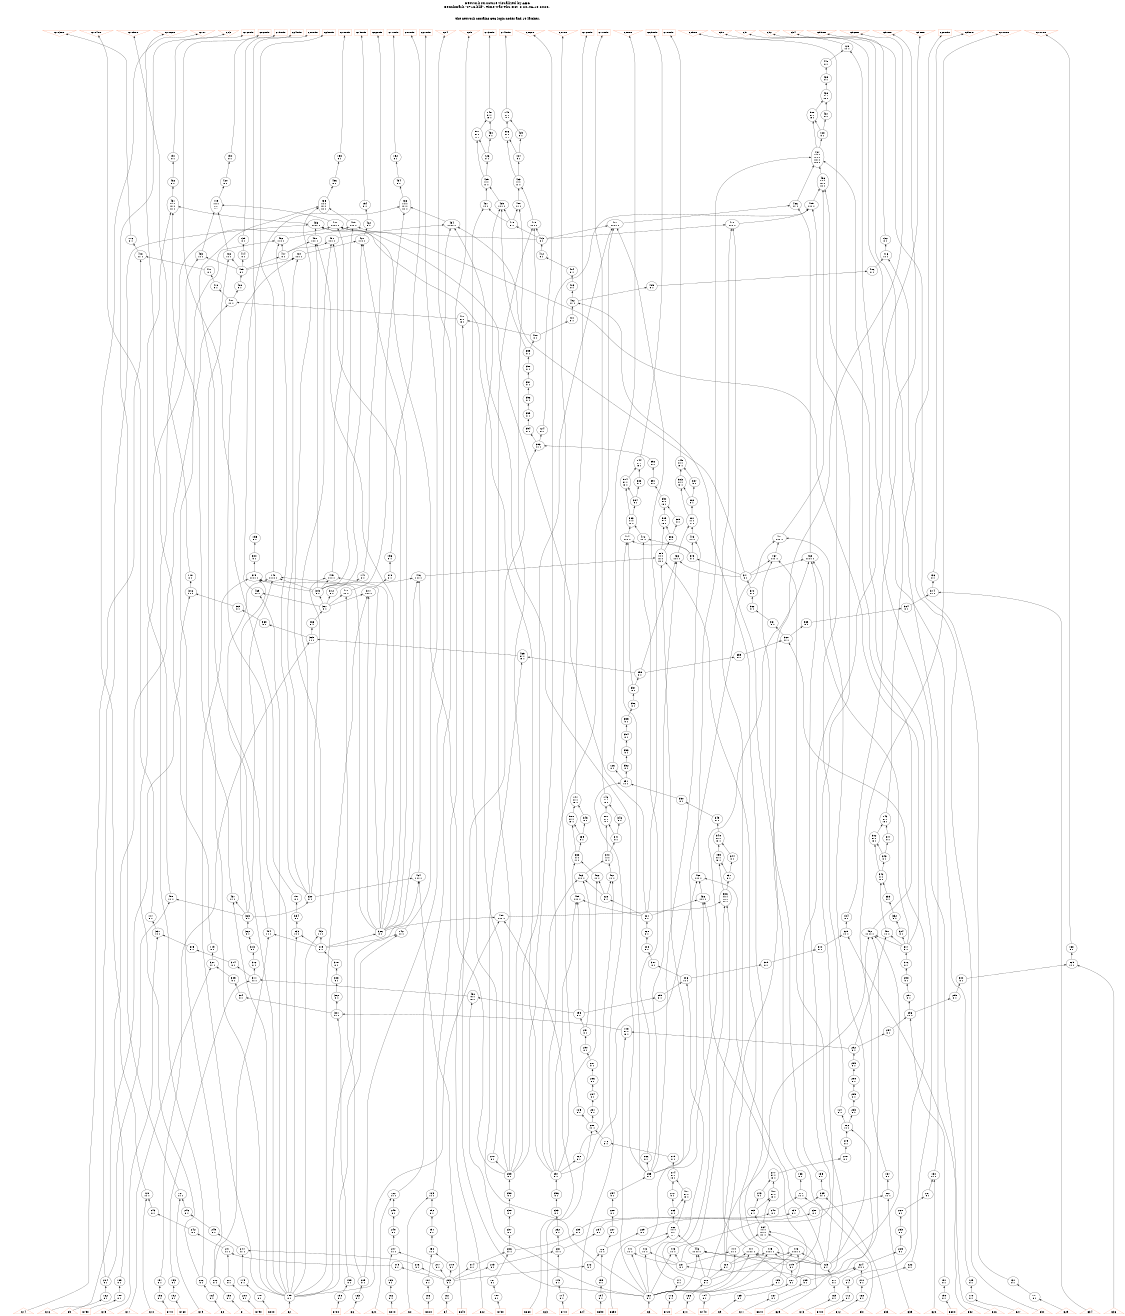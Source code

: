 # Network structure generated by ABC

digraph network {
size = "7.5,10";
center = true;
edge [dir = back];

{
  node [shape = plaintext];
  edge [style = invis];
  LevelTitle1 [label=""];
  LevelTitle2 [label=""];
  Level75 [label = ""];
  Level74 [label = ""];
  Level73 [label = ""];
  Level72 [label = ""];
  Level71 [label = ""];
  Level70 [label = ""];
  Level69 [label = ""];
  Level68 [label = ""];
  Level67 [label = ""];
  Level66 [label = ""];
  Level65 [label = ""];
  Level64 [label = ""];
  Level63 [label = ""];
  Level62 [label = ""];
  Level61 [label = ""];
  Level60 [label = ""];
  Level59 [label = ""];
  Level58 [label = ""];
  Level57 [label = ""];
  Level56 [label = ""];
  Level55 [label = ""];
  Level54 [label = ""];
  Level53 [label = ""];
  Level52 [label = ""];
  Level51 [label = ""];
  Level50 [label = ""];
  Level49 [label = ""];
  Level48 [label = ""];
  Level47 [label = ""];
  Level46 [label = ""];
  Level45 [label = ""];
  Level44 [label = ""];
  Level43 [label = ""];
  Level42 [label = ""];
  Level41 [label = ""];
  Level40 [label = ""];
  Level39 [label = ""];
  Level38 [label = ""];
  Level37 [label = ""];
  Level36 [label = ""];
  Level35 [label = ""];
  Level34 [label = ""];
  Level33 [label = ""];
  Level32 [label = ""];
  Level31 [label = ""];
  Level30 [label = ""];
  Level29 [label = ""];
  Level28 [label = ""];
  Level27 [label = ""];
  Level26 [label = ""];
  Level25 [label = ""];
  Level24 [label = ""];
  Level23 [label = ""];
  Level22 [label = ""];
  Level21 [label = ""];
  Level20 [label = ""];
  Level19 [label = ""];
  Level18 [label = ""];
  Level17 [label = ""];
  Level16 [label = ""];
  Level15 [label = ""];
  Level14 [label = ""];
  Level13 [label = ""];
  Level12 [label = ""];
  Level11 [label = ""];
  Level10 [label = ""];
  Level9 [label = ""];
  Level8 [label = ""];
  Level7 [label = ""];
  Level6 [label = ""];
  Level5 [label = ""];
  Level4 [label = ""];
  Level3 [label = ""];
  Level2 [label = ""];
  Level1 [label = ""];
  Level0 [label = ""];
  LevelTitle1 ->  LevelTitle2 ->  Level75 ->  Level74 ->  Level73 ->  Level72 ->  Level71 ->  Level70 ->  Level69 ->  Level68 ->  Level67 ->  Level66 ->  Level65 ->  Level64 ->  Level63 ->  Level62 ->  Level61 ->  Level60 ->  Level59 ->  Level58 ->  Level57 ->  Level56 ->  Level55 ->  Level54 ->  Level53 ->  Level52 ->  Level51 ->  Level50 ->  Level49 ->  Level48 ->  Level47 ->  Level46 ->  Level45 ->  Level44 ->  Level43 ->  Level42 ->  Level41 ->  Level40 ->  Level39 ->  Level38 ->  Level37 ->  Level36 ->  Level35 ->  Level34 ->  Level33 ->  Level32 ->  Level31 ->  Level30 ->  Level29 ->  Level28 ->  Level27 ->  Level26 ->  Level25 ->  Level24 ->  Level23 ->  Level22 ->  Level21 ->  Level20 ->  Level19 ->  Level18 ->  Level17 ->  Level16 ->  Level15 ->  Level14 ->  Level13 ->  Level12 ->  Level11 ->  Level10 ->  Level9 ->  Level8 ->  Level7 ->  Level6 ->  Level5 ->  Level4 ->  Level3 ->  Level2 ->  Level1 ->  Level0;
}

{
  rank = same;
  LevelTitle1;
  title1 [shape=plaintext,
          fontsize=20,
          fontname = "Times-Roman",
          label="Network structure visualized by ABC\nBenchmark \"s713.blif\". Time was Thu Oct  8 20:46:10 2020. "
         ];
}

{
  rank = same;
  LevelTitle2;
  title2 [shape=plaintext,
          fontsize=18,
          fontname = "Times-Roman",
          label="The network contains 393 logic nodes and 19 latches.\n"
         ];
}

{
  rank = same;
  Level75;
  Node36 [label = "G103BF", shape = invtriangle, color = coral, fillcolor = coral];
  Node37 [label = "G104BF", shape = invtriangle, color = coral, fillcolor = coral];
  Node38 [label = "G105BF", shape = invtriangle, color = coral, fillcolor = coral];
  Node39 [label = "G106BF", shape = invtriangle, color = coral, fillcolor = coral];
  Node40 [label = "G107", shape = invtriangle, color = coral, fillcolor = coral];
  Node41 [label = "G83", shape = invtriangle, color = coral, fillcolor = coral];
  Node42 [label = "G84", shape = invtriangle, color = coral, fillcolor = coral];
  Node43 [label = "G85", shape = invtriangle, color = coral, fillcolor = coral];
  Node44 [label = "G86BF", shape = invtriangle, color = coral, fillcolor = coral];
  Node45 [label = "G87BF", shape = invtriangle, color = coral, fillcolor = coral];
  Node46 [label = "G88BF", shape = invtriangle, color = coral, fillcolor = coral];
  Node47 [label = "G89BF", shape = invtriangle, color = coral, fillcolor = coral];
  Node48 [label = "G90", shape = invtriangle, color = coral, fillcolor = coral];
  Node49 [label = "G91", shape = invtriangle, color = coral, fillcolor = coral];
  Node50 [label = "G92", shape = invtriangle, color = coral, fillcolor = coral];
  Node51 [label = "G94", shape = invtriangle, color = coral, fillcolor = coral];
  Node52 [label = "G95BF", shape = invtriangle, color = coral, fillcolor = coral];
  Node53 [label = "G96BF", shape = invtriangle, color = coral, fillcolor = coral];
  Node54 [label = "G97BF", shape = invtriangle, color = coral, fillcolor = coral];
  Node55 [label = "G98BF", shape = invtriangle, color = coral, fillcolor = coral];
  Node56 [label = "G99BF", shape = invtriangle, color = coral, fillcolor = coral];
  Node57 [label = "G100BF", shape = invtriangle, color = coral, fillcolor = coral];
  Node58 [label = "G101BF", shape = invtriangle, color = coral, fillcolor = coral];
  Node60 [label = "G64L_in", shape = box, color = coral, fillcolor = coral];
  Node63 [label = "G65L_in", shape = box, color = coral, fillcolor = coral];
  Node66 [label = "G66L_in", shape = box, color = coral, fillcolor = coral];
  Node69 [label = "G67L_in", shape = box, color = coral, fillcolor = coral];
  Node72 [label = "G68L_in", shape = box, color = coral, fillcolor = coral];
  Node75 [label = "G69L_in", shape = box, color = coral, fillcolor = coral];
  Node78 [label = "G70L_in", shape = box, color = coral, fillcolor = coral];
  Node81 [label = "G71L_in", shape = box, color = coral, fillcolor = coral];
  Node84 [label = "G72L_in", shape = box, color = coral, fillcolor = coral];
  Node87 [label = "G73L_in", shape = box, color = coral, fillcolor = coral];
  Node90 [label = "G74L_in", shape = box, color = coral, fillcolor = coral];
  Node93 [label = "G75L_in", shape = box, color = coral, fillcolor = coral];
  Node96 [label = "G76L_in", shape = box, color = coral, fillcolor = coral];
  Node99 [label = "G77L_in", shape = box, color = coral, fillcolor = coral];
  Node102 [label = "G78L_in", shape = box, color = coral, fillcolor = coral];
  Node105 [label = "G79L_in", shape = box, color = coral, fillcolor = coral];
  Node108 [label = "G80L_in", shape = box, color = coral, fillcolor = coral];
  Node111 [label = "G81L_in", shape = box, color = coral, fillcolor = coral];
  Node114 [label = "G82L_in", shape = box, color = coral, fillcolor = coral];
}

{
  rank = same;
  Level74;
  Node128 [label = "128\n11 1", shape = ellipse];
}

{
  rank = same;
  Level73;
  Node440 [label = "440\n0 1", shape = ellipse];
}

{
  rank = same;
  Level72;
  Node439 [label = "439\n0 1", shape = ellipse];
}

{
  rank = same;
  Level71;
  Node438 [label = "438\n0- 1\n-0 1", shape = ellipse];
}

{
  rank = same;
  Level70;
  Node148 [label = "148\n0- 1\n-0 1", shape = ellipse];
  Node149 [label = "149\n0- 1\n-0 1", shape = ellipse];
  Node437 [label = "437\n0 1", shape = ellipse];
  Node508 [label = "508\n0- 1\n-0 1", shape = ellipse];
}

{
  rank = same;
  Level69;
  Node428 [label = "428\n0 1", shape = ellipse];
  Node429 [label = "429\n0 1", shape = ellipse];
  Node430 [label = "430\n0 1", shape = ellipse];
  Node506 [label = "506\n0- 1\n-0 1", shape = ellipse];
  Node507 [label = "507\n0- 1\n-0 1", shape = ellipse];
}

{
  rank = same;
  Level68;
  Node150 [label = "150\n0 1", shape = ellipse];
  Node151 [label = "151\n0 1", shape = ellipse];
  Node152 [label = "152\n0 1", shape = ellipse];
  Node153 [label = "153\n0 1", shape = ellipse];
  Node424 [label = "424\n0 1", shape = ellipse];
  Node426 [label = "426\n0 1", shape = ellipse];
  Node427 [label = "427\n1--- 1\n-1-- 1\n--1- 1\n---1 1", shape = ellipse];
}

{
  rank = same;
  Level67;
  Node420 [label = "420\n0 1", shape = ellipse];
  Node423 [label = "423\n1- 1\n-1 1", shape = ellipse];
  Node425 [label = "425\n1- 1\n-1 1", shape = ellipse];
  Node432 [label = "432\n0 1", shape = ellipse];
  Node434 [label = "434\n0 1", shape = ellipse];
  Node436 [label = "436\n0 1", shape = ellipse];
  Node496 [label = "496\n1-- 1\n-1- 1\n--1 1", shape = ellipse];
}

{
  rank = same;
  Level66;
  Node154 [label = "154\n0 1", shape = ellipse];
  Node419 [label = "419\n1-- 1\n-1- 1\n--1 1", shape = ellipse];
  Node431 [label = "431\n1-- 1\n-1- 1\n--1 1", shape = ellipse];
  Node433 [label = "433\n1-- 1\n-1- 1\n--1 1", shape = ellipse];
  Node435 [label = "435\n1-- 1\n-1- 1\n--1 1", shape = ellipse];
  Node485 [label = "485\n111 1", shape = ellipse];
  Node486 [label = "486\n11 1", shape = ellipse];
  Node487 [label = "487\n11 1", shape = ellipse];
  Node488 [label = "488\n11 1", shape = ellipse];
  Node489 [label = "489\n111 1", shape = ellipse];
}

{
  rank = same;
  Level65;
  Node415 [label = "415\n0 1", shape = ellipse];
  Node422 [label = "422\n0 1", shape = ellipse];
  Node478 [label = "478\n111 1", shape = ellipse];
  Node479 [label = "479\n111 1", shape = ellipse];
  Node480 [label = "480\n1111 1", shape = ellipse];
  Node481 [label = "481\n1111 1", shape = ellipse];
  Node493 [label = "493\n1111 1", shape = ellipse];
  Node494 [label = "494\n1111 1", shape = ellipse];
  Node495 [label = "495\n111 1", shape = ellipse];
}

{
  rank = same;
  Level64;
  Node116 [label = "116\n0 1", shape = ellipse];
  Node132 [label = "132\n0 1", shape = ellipse];
  Node139 [label = "139\n0 1", shape = ellipse];
  Node413 [label = "413\n0 1", shape = ellipse];
  Node421 [label = "421\n111 1", shape = ellipse];
  Node490 [label = "490\n111 1", shape = ellipse];
  Node491 [label = "491\n111 1", shape = ellipse];
  Node492 [label = "492\n111 1", shape = ellipse];
}

{
  rank = same;
  Level63;
  Node412 [label = "412\n0 1", shape = ellipse];
  Node414 [label = "414\n0 1", shape = ellipse];
  Node416 [label = "416\n11 1", shape = ellipse];
  Node417 [label = "417\n0 1", shape = ellipse];
  Node418 [label = "418\n11 1", shape = ellipse];
  Node482 [label = "482\n11 1", shape = ellipse];
  Node483 [label = "483\n11 1", shape = ellipse];
  Node484 [label = "484\n111 1", shape = ellipse];
}

{
  rank = same;
  Level62;
  Node404 [label = "404\n0 1", shape = ellipse];
  Node406 [label = "406\n0 1", shape = ellipse];
  Node409 [label = "409\n0 1", shape = ellipse];
  Node411 [label = "411\n0 1", shape = ellipse];
}

{
  rank = same;
  Level61;
  Node403 [label = "403\n0 1", shape = ellipse];
  Node405 [label = "405\n0 1", shape = ellipse];
  Node408 [label = "408\n0 1", shape = ellipse];
  Node410 [label = "410\n0 1", shape = ellipse];
}

{
  rank = same;
  Level60;
  Node402 [label = "402\n11 1", shape = ellipse];
  Node407 [label = "407\n11 1", shape = ellipse];
}

{
  rank = same;
  Level59;
  Node401 [label = "401\n0 1", shape = ellipse];
  Node477 [label = "477\n0- 1\n-0 1", shape = ellipse];
}

{
  rank = same;
  Level58;
  Node400 [label = "400\n0 1", shape = ellipse];
}

{
  rank = same;
  Level57;
  Node399 [label = "399\n0 1", shape = ellipse];
}

{
  rank = same;
  Level56;
  Node398 [label = "398\n0 1", shape = ellipse];
}

{
  rank = same;
  Level55;
  Node397 [label = "397\n0 1", shape = ellipse];
}

{
  rank = same;
  Level54;
  Node396 [label = "396\n0 1", shape = ellipse];
}

{
  rank = same;
  Level53;
  Node395 [label = "395\n0 1", shape = ellipse];
}

{
  rank = same;
  Level52;
  Node124 [label = "124\n0 1", shape = ellipse];
  Node394 [label = "394\n0 1", shape = ellipse];
}

{
  rank = same;
  Level51;
  Node393 [label = "393\n11 1", shape = ellipse];
}

{
  rank = same;
  Level50;
  Node144 [label = "144\n0- 1\n-0 1", shape = ellipse];
  Node145 [label = "145\n0- 1\n-0 1", shape = ellipse];
  Node392 [label = "392\n0 1", shape = ellipse];
}

{
  rank = same;
  Level49;
  Node387 [label = "387\n0 1", shape = ellipse];
  Node388 [label = "388\n0 1", shape = ellipse];
  Node391 [label = "391\n0 1", shape = ellipse];
  Node503 [label = "503\n0- 1\n-0 1", shape = ellipse];
  Node504 [label = "504\n0- 1\n-0 1", shape = ellipse];
}

{
  rank = same;
  Level48;
  Node382 [label = "382\n0 1", shape = ellipse];
  Node384 [label = "384\n0 1", shape = ellipse];
  Node390 [label = "390\n0- 1\n-0 1", shape = ellipse];
}

{
  rank = same;
  Level47;
  Node381 [label = "381\n1- 1\n-1 1", shape = ellipse];
  Node383 [label = "383\n1- 1\n-1 1", shape = ellipse];
  Node389 [label = "389\n0 1", shape = ellipse];
  Node505 [label = "505\n0- 1\n-0 1", shape = ellipse];
}

{
  rank = same;
  Level46;
  Node155 [label = "155\n0 1", shape = ellipse];
  Node386 [label = "386\n0 1", shape = ellipse];
  Node471 [label = "471\n111 1", shape = ellipse];
  Node472 [label = "472\n11 1", shape = ellipse];
  Node473 [label = "473\n11 1", shape = ellipse];
  Node474 [label = "474\n111 1", shape = ellipse];
}

{
  rank = same;
  Level45;
  Node156 [label = "156\n0 1", shape = ellipse];
  Node373 [label = "373\n0 1", shape = ellipse];
  Node380 [label = "380\n0 1", shape = ellipse];
  Node385 [label = "385\n1-- 1\n-1- 1\n--1 1", shape = ellipse];
  Node466 [label = "466\n111 1", shape = ellipse];
  Node467 [label = "467\n111 1", shape = ellipse];
  Node468 [label = "468\n1111 1", shape = ellipse];
}

{
  rank = same;
  Level44;
  Node118 [label = "118\n0 1", shape = ellipse];
  Node136 [label = "136\n0 1", shape = ellipse];
  Node140 [label = "140\n1111 1", shape = ellipse];
  Node141 [label = "141\n0 1", shape = ellipse];
  Node371 [label = "371\n0 1", shape = ellipse];
  Node378 [label = "378\n0 1", shape = ellipse];
  Node379 [label = "379\n1111 1", shape = ellipse];
  Node475 [label = "475\n111 1", shape = ellipse];
  Node476 [label = "476\n111 1", shape = ellipse];
}

{
  rank = same;
  Level43;
  Node370 [label = "370\n0 1", shape = ellipse];
  Node372 [label = "372\n0 1", shape = ellipse];
  Node374 [label = "374\n11 1", shape = ellipse];
  Node375 [label = "375\n0 1", shape = ellipse];
  Node376 [label = "376\n11 1", shape = ellipse];
  Node377 [label = "377\n111 1", shape = ellipse];
  Node469 [label = "469\n11 1", shape = ellipse];
  Node470 [label = "470\n11 1", shape = ellipse];
}

{
  rank = same;
  Level42;
  Node362 [label = "362\n0 1", shape = ellipse];
  Node364 [label = "364\n0 1", shape = ellipse];
  Node367 [label = "367\n0 1", shape = ellipse];
  Node369 [label = "369\n0 1", shape = ellipse];
}

{
  rank = same;
  Level41;
  Node361 [label = "361\n0 1", shape = ellipse];
  Node363 [label = "363\n0 1", shape = ellipse];
  Node366 [label = "366\n0 1", shape = ellipse];
  Node368 [label = "368\n0 1", shape = ellipse];
}

{
  rank = same;
  Level40;
  Node360 [label = "360\n11 1", shape = ellipse];
  Node365 [label = "365\n11 1", shape = ellipse];
}

{
  rank = same;
  Level39;
  Node359 [label = "359\n0 1", shape = ellipse];
  Node465 [label = "465\n0- 1\n-0 1", shape = ellipse];
}

{
  rank = same;
  Level38;
  Node358 [label = "358\n0 1", shape = ellipse];
}

{
  rank = same;
  Level37;
  Node357 [label = "357\n0 1", shape = ellipse];
}

{
  rank = same;
  Level36;
  Node356 [label = "356\n0 1", shape = ellipse];
}

{
  rank = same;
  Level35;
  Node355 [label = "355\n0 1", shape = ellipse];
}

{
  rank = same;
  Level34;
  Node354 [label = "354\n0 1", shape = ellipse];
}

{
  rank = same;
  Level33;
  Node353 [label = "353\n0 1", shape = ellipse];
}

{
  rank = same;
  Level32;
  Node126 [label = "126\n0 1", shape = ellipse];
  Node352 [label = "352\n0 1", shape = ellipse];
}

{
  rank = same;
  Level31;
  Node351 [label = "351\n11 1", shape = ellipse];
}

{
  rank = same;
  Level30;
  Node146 [label = "146\n0- 1\n-0 1", shape = ellipse];
  Node147 [label = "147\n0- 1\n-0 1", shape = ellipse];
  Node350 [label = "350\n0 1", shape = ellipse];
}

{
  rank = same;
  Level29;
  Node143 [label = "143\n0- 1\n-0 1", shape = ellipse];
  Node345 [label = "345\n0 1", shape = ellipse];
  Node346 [label = "346\n0 1", shape = ellipse];
  Node349 [label = "349\n0 1", shape = ellipse];
  Node500 [label = "500\n0- 1\n-0 1", shape = ellipse];
  Node501 [label = "501\n0- 1\n-0 1", shape = ellipse];
}

{
  rank = same;
  Level28;
  Node339 [label = "339\n0 1", shape = ellipse];
  Node341 [label = "341\n0 1", shape = ellipse];
  Node347 [label = "347\n0 1", shape = ellipse];
  Node348 [label = "348\n0- 1\n-0 1", shape = ellipse];
  Node502 [label = "502\n0- 1\n-0 1", shape = ellipse];
}

{
  rank = same;
  Level27;
  Node338 [label = "338\n1- 1\n-1 1", shape = ellipse];
  Node340 [label = "340\n1- 1\n-1 1", shape = ellipse];
  Node343 [label = "343\n0 1", shape = ellipse];
  Node344 [label = "344\n0 1", shape = ellipse];
  Node499 [label = "499\n0- 1\n-0 1", shape = ellipse];
}

{
  rank = same;
  Level26;
  Node337 [label = "337\n0 1", shape = ellipse];
  Node342 [label = "342\n1- 1\n-1 1", shape = ellipse];
  Node460 [label = "460\n111 1", shape = ellipse];
  Node461 [label = "461\n11 1", shape = ellipse];
  Node462 [label = "462\n11 1", shape = ellipse];
  Node463 [label = "463\n111 1", shape = ellipse];
  Node464 [label = "464\n111 1", shape = ellipse];
}

{
  rank = same;
  Level25;
  Node157 [label = "157\n0 1", shape = ellipse];
  Node328 [label = "328\n0 1", shape = ellipse];
  Node330 [label = "330\n0 1", shape = ellipse];
  Node335 [label = "335\n0 1", shape = ellipse];
  Node336 [label = "336\n1-- 1\n-1- 1\n--1 1", shape = ellipse];
  Node455 [label = "455\n111 1", shape = ellipse];
  Node456 [label = "456\n111 1", shape = ellipse];
  Node457 [label = "457\n11 1", shape = ellipse];
  Node458 [label = "458\n11 1", shape = ellipse];
}

{
  rank = same;
  Level24;
  Node117 [label = "117\n0 1", shape = ellipse];
  Node134 [label = "134\n0 1", shape = ellipse];
  Node321 [label = "321\n0 1", shape = ellipse];
  Node323 [label = "323\n0 1", shape = ellipse];
  Node332 [label = "332\n0 1", shape = ellipse];
  Node334 [label = "334\n0 1", shape = ellipse];
  Node459 [label = "459\n111 1", shape = ellipse];
}

{
  rank = same;
  Level23;
  Node142 [label = "142\n11 1", shape = ellipse];
  Node320 [label = "320\n0 1", shape = ellipse];
  Node322 [label = "322\n0 1", shape = ellipse];
  Node324 [label = "324\n0 1", shape = ellipse];
  Node326 [label = "326\n0 1", shape = ellipse];
  Node329 [label = "329\n11 1", shape = ellipse];
  Node331 [label = "331\n11 1", shape = ellipse];
  Node333 [label = "333\n11 1", shape = ellipse];
  Node451 [label = "451\n11 1", shape = ellipse];
  Node452 [label = "452\n1111 1", shape = ellipse];
  Node453 [label = "453\n11 1", shape = ellipse];
  Node454 [label = "454\n11 1", shape = ellipse];
}

{
  rank = same;
  Level22;
  Node119 [label = "119\n0 1", shape = ellipse];
  Node138 [label = "138\n0 1", shape = ellipse];
  Node308 [label = "308\n0 1", shape = ellipse];
  Node310 [label = "310\n0 1", shape = ellipse];
  Node313 [label = "313\n0 1", shape = ellipse];
  Node315 [label = "315\n0 1", shape = ellipse];
  Node317 [label = "317\n0 1", shape = ellipse];
  Node319 [label = "319\n0 1", shape = ellipse];
}

{
  rank = same;
  Level21;
  Node307 [label = "307\n0 1", shape = ellipse];
  Node309 [label = "309\n0 1", shape = ellipse];
  Node312 [label = "312\n0 1", shape = ellipse];
  Node314 [label = "314\n0 1", shape = ellipse];
  Node316 [label = "316\n0 1", shape = ellipse];
  Node318 [label = "318\n0 1", shape = ellipse];
  Node325 [label = "325\n11 1", shape = ellipse];
  Node327 [label = "327\n11 1", shape = ellipse];
}

{
  rank = same;
  Level20;
  Node298 [label = "298\n0 1", shape = ellipse];
  Node300 [label = "300\n0 1", shape = ellipse];
  Node303 [label = "303\n0 1", shape = ellipse];
  Node305 [label = "305\n0 1", shape = ellipse];
  Node306 [label = "306\n11 1", shape = ellipse];
  Node311 [label = "311\n11 1", shape = ellipse];
}

{
  rank = same;
  Level19;
  Node295 [label = "295\n0 1", shape = ellipse];
  Node297 [label = "297\n0 1", shape = ellipse];
  Node299 [label = "299\n0 1", shape = ellipse];
  Node302 [label = "302\n0 1", shape = ellipse];
  Node304 [label = "304\n0 1", shape = ellipse];
  Node450 [label = "450\n0- 1\n-0 1", shape = ellipse];
}

{
  rank = same;
  Level18;
  Node293 [label = "293\n0 1", shape = ellipse];
  Node296 [label = "296\n11 1", shape = ellipse];
  Node301 [label = "301\n11 1", shape = ellipse];
}

{
  rank = same;
  Level17;
  Node291 [label = "291\n0 1", shape = ellipse];
  Node294 [label = "294\n0 1", shape = ellipse];
  Node449 [label = "449\n0- 1\n-0 1", shape = ellipse];
}

{
  rank = same;
  Level16;
  Node290 [label = "290\n0 1", shape = ellipse];
  Node292 [label = "292\n0 1", shape = ellipse];
}

{
  rank = same;
  Level15;
  Node287 [label = "287\n0 1", shape = ellipse];
  Node289 [label = "289\n0 1", shape = ellipse];
}

{
  rank = same;
  Level14;
  Node286 [label = "286\n0 1", shape = ellipse];
  Node288 [label = "288\n0 1", shape = ellipse];
}

{
  rank = same;
  Level13;
  Node284 [label = "284\n0 1", shape = ellipse];
  Node285 [label = "285\n0 1", shape = ellipse];
}

{
  rank = same;
  Level12;
  Node125 [label = "125\n0 1", shape = ellipse];
  Node127 [label = "127\n0 1", shape = ellipse];
  Node281 [label = "281\n0 1", shape = ellipse];
  Node283 [label = "283\n0 1", shape = ellipse];
}

{
  rank = same;
  Level11;
  Node280 [label = "280\n11 1", shape = ellipse];
  Node282 [label = "282\n11 1", shape = ellipse];
}

{
  rank = same;
  Level10;
  Node276 [label = "276\n0 1", shape = ellipse];
  Node279 [label = "279\n0 1", shape = ellipse];
}

{
  rank = same;
  Level9;
  Node266 [label = "266\n0 1", shape = ellipse];
  Node268 [label = "268\n0 1", shape = ellipse];
  Node270 [label = "270\n0 1", shape = ellipse];
  Node275 [label = "275\n0 1", shape = ellipse];
  Node278 [label = "278\n0 1", shape = ellipse];
}

{
  rank = same;
  Level8;
  Node130 [label = "130\n11 1", shape = ellipse];
  Node133 [label = "133\n0 1", shape = ellipse];
  Node135 [label = "135\n0 1", shape = ellipse];
  Node137 [label = "137\n0 1", shape = ellipse];
  Node255 [label = "255\n0 1", shape = ellipse];
  Node257 [label = "257\n0 1", shape = ellipse];
  Node259 [label = "259\n0 1", shape = ellipse];
  Node274 [label = "274\n0- 1\n-0 1", shape = ellipse];
  Node277 [label = "277\n0- 1\n-0 1", shape = ellipse];
}

{
  rank = same;
  Level7;
  Node120 [label = "120\n11 1", shape = ellipse];
  Node121 [label = "121\n11 1", shape = ellipse];
  Node122 [label = "122\n11 1", shape = ellipse];
  Node123 [label = "123\n11 1", shape = ellipse];
  Node254 [label = "254\n0 1", shape = ellipse];
  Node256 [label = "256\n0 1", shape = ellipse];
  Node258 [label = "258\n0 1", shape = ellipse];
  Node261 [label = "261\n0 1", shape = ellipse];
  Node267 [label = "267\n11 1", shape = ellipse];
  Node269 [label = "269\n11 1", shape = ellipse];
  Node271 [label = "271\n11 1", shape = ellipse];
  Node272 [label = "272\n0 1", shape = ellipse];
  Node273 [label = "273\n0 1", shape = ellipse];
  Node497 [label = "497\n0- 1\n-0 1", shape = ellipse];
  Node498 [label = "498\n0- 1\n-0 1", shape = ellipse];
}

{
  rank = same;
  Level6;
  Node228 [label = "228\n0 1", shape = ellipse];
  Node230 [label = "230\n0 1", shape = ellipse];
  Node233 [label = "233\n0 1", shape = ellipse];
  Node235 [label = "235\n0 1", shape = ellipse];
  Node238 [label = "238\n0 1", shape = ellipse];
  Node240 [label = "240\n0 1", shape = ellipse];
  Node243 [label = "243\n0 1", shape = ellipse];
  Node246 [label = "246\n0 1", shape = ellipse];
  Node249 [label = "249\n0 1", shape = ellipse];
  Node252 [label = "252\n0 1", shape = ellipse];
  Node260 [label = "260\n0 1", shape = ellipse];
  Node263 [label = "263\n0 1", shape = ellipse];
  Node265 [label = "265\n0 1", shape = ellipse];
}

{
  rank = same;
  Level5;
  Node227 [label = "227\n0 1", shape = ellipse];
  Node229 [label = "229\n0 1", shape = ellipse];
  Node232 [label = "232\n0 1", shape = ellipse];
  Node234 [label = "234\n0 1", shape = ellipse];
  Node237 [label = "237\n0 1", shape = ellipse];
  Node239 [label = "239\n0 1", shape = ellipse];
  Node242 [label = "242\n0 1", shape = ellipse];
  Node245 [label = "245\n0 1", shape = ellipse];
  Node248 [label = "248\n0 1", shape = ellipse];
  Node251 [label = "251\n0 1", shape = ellipse];
  Node253 [label = "253\n0 1", shape = ellipse];
  Node262 [label = "262\n1-- 1\n-1- 1\n--1 1", shape = ellipse];
  Node264 [label = "264\n1-- 1\n-1- 1\n--1 1", shape = ellipse];
}

{
  rank = same;
  Level4;
  Node225 [label = "225\n0 1", shape = ellipse];
  Node226 [label = "226\n11 1", shape = ellipse];
  Node231 [label = "231\n11 1", shape = ellipse];
  Node236 [label = "236\n11 1", shape = ellipse];
  Node241 [label = "241\n11 1", shape = ellipse];
  Node244 [label = "244\n11 1", shape = ellipse];
  Node247 [label = "247\n11 1", shape = ellipse];
  Node250 [label = "250\n11 1", shape = ellipse];
  Node441 [label = "441\n11 1", shape = ellipse];
  Node442 [label = "442\n11 1", shape = ellipse];
  Node443 [label = "443\n11 1", shape = ellipse];
  Node444 [label = "444\n11 1", shape = ellipse];
  Node445 [label = "445\n1111 1", shape = ellipse];
  Node446 [label = "446\n1111 1", shape = ellipse];
  Node447 [label = "447\n1111 1", shape = ellipse];
  Node448 [label = "448\n1111 1", shape = ellipse];
}

{
  rank = same;
  Level3;
  Node212 [label = "212\n0 1", shape = ellipse];
  Node213 [label = "213\n0 1", shape = ellipse];
  Node214 [label = "214\n0 1", shape = ellipse];
  Node215 [label = "215\n0 1", shape = ellipse];
  Node216 [label = "216\n0 1", shape = ellipse];
  Node217 [label = "217\n0 1", shape = ellipse];
  Node218 [label = "218\n0 1", shape = ellipse];
  Node219 [label = "219\n0 1", shape = ellipse];
  Node220 [label = "220\n0 1", shape = ellipse];
  Node221 [label = "221\n0 1", shape = ellipse];
  Node222 [label = "222\n0 1", shape = ellipse];
  Node223 [label = "223\n0 1", shape = ellipse];
  Node224 [label = "224\n111 1", shape = ellipse];
}

{
  rank = same;
  Level2;
  Node129 [label = "129\n0 1", shape = ellipse];
  Node131 [label = "131\n0 1", shape = ellipse];
  Node173 [label = "173\n0 1", shape = ellipse];
  Node175 [label = "175\n0 1", shape = ellipse];
  Node177 [label = "177\n0 1", shape = ellipse];
  Node179 [label = "179\n0 1", shape = ellipse];
  Node181 [label = "181\n0 1", shape = ellipse];
  Node183 [label = "183\n0 1", shape = ellipse];
  Node185 [label = "185\n0 1", shape = ellipse];
  Node187 [label = "187\n0 1", shape = ellipse];
  Node189 [label = "189\n0 1", shape = ellipse];
  Node191 [label = "191\n0 1", shape = ellipse];
  Node193 [label = "193\n0 1", shape = ellipse];
  Node195 [label = "195\n0 1", shape = ellipse];
  Node197 [label = "197\n0 1", shape = ellipse];
  Node199 [label = "199\n0 1", shape = ellipse];
  Node201 [label = "201\n0 1", shape = ellipse];
  Node202 [label = "202\n0 1", shape = ellipse];
  Node203 [label = "203\n0 1", shape = ellipse];
  Node204 [label = "204\n0 1", shape = ellipse];
  Node205 [label = "205\n0 1", shape = ellipse];
  Node206 [label = "206\n0 1", shape = ellipse];
  Node207 [label = "207\n0 1", shape = ellipse];
  Node208 [label = "208\n0 1", shape = ellipse];
  Node209 [label = "209\n0 1", shape = ellipse];
  Node210 [label = "210\n0 1", shape = ellipse];
  Node211 [label = "211\n0 1", shape = ellipse];
}

{
  rank = same;
  Level1;
  Node158 [label = "158\n0 1", shape = ellipse];
  Node159 [label = "159\n0 1", shape = ellipse];
  Node160 [label = "160\n0 1", shape = ellipse];
  Node161 [label = "161\n0 1", shape = ellipse];
  Node162 [label = "162\n0 1", shape = ellipse];
  Node163 [label = "163\n0 1", shape = ellipse];
  Node164 [label = "164\n0 1", shape = ellipse];
  Node165 [label = "165\n0 1", shape = ellipse];
  Node166 [label = "166\n0 1", shape = ellipse];
  Node167 [label = "167\n0 1", shape = ellipse];
  Node168 [label = "168\n0 1", shape = ellipse];
  Node169 [label = "169\n0 1", shape = ellipse];
  Node170 [label = "170\n0 1", shape = ellipse];
  Node171 [label = "171\n0 1", shape = ellipse];
  Node172 [label = "172\n0 1", shape = ellipse];
  Node174 [label = "174\n0 1", shape = ellipse];
  Node176 [label = "176\n0 1", shape = ellipse];
  Node178 [label = "178\n0 1", shape = ellipse];
  Node180 [label = "180\n0 1", shape = ellipse];
  Node182 [label = "182\n0 1", shape = ellipse];
  Node184 [label = "184\n0 1", shape = ellipse];
  Node186 [label = "186\n0 1", shape = ellipse];
  Node188 [label = "188\n0 1", shape = ellipse];
  Node190 [label = "190\n0 1", shape = ellipse];
  Node192 [label = "192\n0 1", shape = ellipse];
  Node194 [label = "194\n0 1", shape = ellipse];
  Node196 [label = "196\n0 1", shape = ellipse];
  Node198 [label = "198\n0 1", shape = ellipse];
  Node200 [label = "200\n0 1", shape = ellipse];
}

{
  rank = same;
  Level0;
  Node1 [label = "G1", shape = triangle, color = coral, fillcolor = coral];
  Node2 [label = "G2", shape = triangle, color = coral, fillcolor = coral];
  Node3 [label = "G3", shape = triangle, color = coral, fillcolor = coral];
  Node4 [label = "G4", shape = triangle, color = coral, fillcolor = coral];
  Node5 [label = "G5", shape = triangle, color = coral, fillcolor = coral];
  Node6 [label = "G6", shape = triangle, color = coral, fillcolor = coral];
  Node7 [label = "G8", shape = triangle, color = coral, fillcolor = coral];
  Node8 [label = "G9", shape = triangle, color = coral, fillcolor = coral];
  Node9 [label = "G10", shape = triangle, color = coral, fillcolor = coral];
  Node10 [label = "G11", shape = triangle, color = coral, fillcolor = coral];
  Node11 [label = "G12", shape = triangle, color = coral, fillcolor = coral];
  Node12 [label = "G13", shape = triangle, color = coral, fillcolor = coral];
  Node13 [label = "G14", shape = triangle, color = coral, fillcolor = coral];
  Node14 [label = "G15", shape = triangle, color = coral, fillcolor = coral];
  Node15 [label = "G16", shape = triangle, color = coral, fillcolor = coral];
  Node16 [label = "G17", shape = triangle, color = coral, fillcolor = coral];
  Node17 [label = "G18", shape = triangle, color = coral, fillcolor = coral];
  Node18 [label = "G19", shape = triangle, color = coral, fillcolor = coral];
  Node19 [label = "G20", shape = triangle, color = coral, fillcolor = coral];
  Node20 [label = "G21", shape = triangle, color = coral, fillcolor = coral];
  Node21 [label = "G22", shape = triangle, color = coral, fillcolor = coral];
  Node22 [label = "G23", shape = triangle, color = coral, fillcolor = coral];
  Node23 [label = "G24", shape = triangle, color = coral, fillcolor = coral];
  Node24 [label = "G25", shape = triangle, color = coral, fillcolor = coral];
  Node25 [label = "G26", shape = triangle, color = coral, fillcolor = coral];
  Node26 [label = "G27", shape = triangle, color = coral, fillcolor = coral];
  Node27 [label = "G28", shape = triangle, color = coral, fillcolor = coral];
  Node28 [label = "G29", shape = triangle, color = coral, fillcolor = coral];
  Node29 [label = "G30", shape = triangle, color = coral, fillcolor = coral];
  Node30 [label = "G31", shape = triangle, color = coral, fillcolor = coral];
  Node31 [label = "G32", shape = triangle, color = coral, fillcolor = coral];
  Node32 [label = "G33", shape = triangle, color = coral, fillcolor = coral];
  Node33 [label = "G34", shape = triangle, color = coral, fillcolor = coral];
  Node34 [label = "G35", shape = triangle, color = coral, fillcolor = coral];
  Node35 [label = "G36", shape = triangle, color = coral, fillcolor = coral];
  Node61 [label = "G64L", shape = box, color = coral, fillcolor = coral];
  Node64 [label = "G65L", shape = box, color = coral, fillcolor = coral];
  Node67 [label = "G66L", shape = box, color = coral, fillcolor = coral];
  Node70 [label = "G67L", shape = box, color = coral, fillcolor = coral];
  Node73 [label = "G68L", shape = box, color = coral, fillcolor = coral];
  Node76 [label = "G69L", shape = box, color = coral, fillcolor = coral];
  Node79 [label = "G70L", shape = box, color = coral, fillcolor = coral];
  Node82 [label = "G71L", shape = box, color = coral, fillcolor = coral];
  Node85 [label = "G72L", shape = box, color = coral, fillcolor = coral];
  Node88 [label = "G73L", shape = box, color = coral, fillcolor = coral];
  Node91 [label = "G74L", shape = box, color = coral, fillcolor = coral];
  Node94 [label = "G75L", shape = box, color = coral, fillcolor = coral];
  Node97 [label = "G76L", shape = box, color = coral, fillcolor = coral];
  Node100 [label = "G77L", shape = box, color = coral, fillcolor = coral];
  Node103 [label = "G78L", shape = box, color = coral, fillcolor = coral];
  Node106 [label = "G79L", shape = box, color = coral, fillcolor = coral];
  Node109 [label = "G80L", shape = box, color = coral, fillcolor = coral];
  Node112 [label = "G81L", shape = box, color = coral, fillcolor = coral];
  Node115 [label = "G82L", shape = box, color = coral, fillcolor = coral];
}

title1 -> title2 [style = invis];
title2 -> Node36 [style = invis];
title2 -> Node37 [style = invis];
title2 -> Node38 [style = invis];
title2 -> Node39 [style = invis];
title2 -> Node40 [style = invis];
title2 -> Node41 [style = invis];
title2 -> Node42 [style = invis];
title2 -> Node43 [style = invis];
title2 -> Node44 [style = invis];
title2 -> Node45 [style = invis];
title2 -> Node46 [style = invis];
title2 -> Node47 [style = invis];
title2 -> Node48 [style = invis];
title2 -> Node49 [style = invis];
title2 -> Node50 [style = invis];
title2 -> Node51 [style = invis];
title2 -> Node52 [style = invis];
title2 -> Node53 [style = invis];
title2 -> Node54 [style = invis];
title2 -> Node55 [style = invis];
title2 -> Node56 [style = invis];
title2 -> Node57 [style = invis];
title2 -> Node58 [style = invis];
title2 -> Node60 [style = invis];
title2 -> Node63 [style = invis];
title2 -> Node66 [style = invis];
title2 -> Node69 [style = invis];
title2 -> Node72 [style = invis];
title2 -> Node75 [style = invis];
title2 -> Node78 [style = invis];
title2 -> Node81 [style = invis];
title2 -> Node84 [style = invis];
title2 -> Node87 [style = invis];
title2 -> Node90 [style = invis];
title2 -> Node93 [style = invis];
title2 -> Node96 [style = invis];
title2 -> Node99 [style = invis];
title2 -> Node102 [style = invis];
title2 -> Node105 [style = invis];
title2 -> Node108 [style = invis];
title2 -> Node111 [style = invis];
title2 -> Node114 [style = invis];
Node36 -> Node37 [style = invis];
Node37 -> Node38 [style = invis];
Node38 -> Node39 [style = invis];
Node39 -> Node40 [style = invis];
Node40 -> Node41 [style = invis];
Node41 -> Node42 [style = invis];
Node42 -> Node43 [style = invis];
Node43 -> Node44 [style = invis];
Node44 -> Node45 [style = invis];
Node45 -> Node46 [style = invis];
Node46 -> Node47 [style = invis];
Node47 -> Node48 [style = invis];
Node48 -> Node49 [style = invis];
Node49 -> Node50 [style = invis];
Node50 -> Node51 [style = invis];
Node51 -> Node52 [style = invis];
Node52 -> Node53 [style = invis];
Node53 -> Node54 [style = invis];
Node54 -> Node55 [style = invis];
Node55 -> Node56 [style = invis];
Node56 -> Node57 [style = invis];
Node57 -> Node58 [style = invis];
Node36 -> Node116 [style = solid];
Node37 -> Node117 [style = solid];
Node38 -> Node118 [style = solid];
Node39 -> Node119 [style = solid];
Node40 -> Node120 [style = solid];
Node41 -> Node121 [style = solid];
Node42 -> Node122 [style = solid];
Node43 -> Node123 [style = solid];
Node44 -> Node124 [style = solid];
Node45 -> Node125 [style = solid];
Node46 -> Node126 [style = solid];
Node47 -> Node127 [style = solid];
Node48 -> Node128 [style = solid];
Node49 -> Node129 [style = solid];
Node50 -> Node130 [style = solid];
Node51 -> Node131 [style = solid];
Node52 -> Node132 [style = solid];
Node53 -> Node133 [style = solid];
Node54 -> Node134 [style = solid];
Node55 -> Node135 [style = solid];
Node56 -> Node136 [style = solid];
Node57 -> Node137 [style = solid];
Node58 -> Node138 [style = solid];
Node60 -> Node139 [style = solid];
Node63 -> Node140 [style = solid];
Node66 -> Node141 [style = solid];
Node69 -> Node142 [style = solid];
Node72 -> Node143 [style = solid];
Node75 -> Node144 [style = solid];
Node78 -> Node145 [style = solid];
Node81 -> Node146 [style = solid];
Node84 -> Node147 [style = solid];
Node87 -> Node148 [style = solid];
Node90 -> Node149 [style = solid];
Node93 -> Node150 [style = solid];
Node96 -> Node151 [style = solid];
Node99 -> Node152 [style = solid];
Node102 -> Node153 [style = solid];
Node105 -> Node154 [style = solid];
Node108 -> Node155 [style = solid];
Node111 -> Node156 [style = solid];
Node114 -> Node157 [style = solid];
Node116 -> Node418 [style = solid];
Node117 -> Node331 [style = solid];
Node118 -> Node376 [style = solid];
Node119 -> Node327 [style = solid];
Node120 -> Node243 [style = solid];
Node120 -> Node17 [style = solid];
Node121 -> Node246 [style = solid];
Node121 -> Node18 [style = solid];
Node122 -> Node249 [style = solid];
Node122 -> Node19 [style = solid];
Node123 -> Node252 [style = solid];
Node123 -> Node20 [style = solid];
Node124 -> Node393 [style = solid];
Node125 -> Node280 [style = solid];
Node126 -> Node351 [style = solid];
Node127 -> Node282 [style = solid];
Node128 -> Node440 [style = solid];
Node128 -> Node25 [style = solid];
Node129 -> Node170 [style = solid];
Node130 -> Node261 [style = solid];
Node130 -> Node27 [style = solid];
Node131 -> Node171 [style = solid];
Node132 -> Node416 [style = solid];
Node133 -> Node271 [style = solid];
Node134 -> Node329 [style = solid];
Node135 -> Node269 [style = solid];
Node136 -> Node374 [style = solid];
Node137 -> Node267 [style = solid];
Node138 -> Node325 [style = solid];
Node139 -> Node414 [style = solid];
Node140 -> Node159 [style = solid];
Node140 -> Node323 [style = solid];
Node140 -> Node375 [style = solid];
Node140 -> Node326 [style = solid];
Node141 -> Node372 [style = solid];
Node142 -> Node159 [style = solid];
Node142 -> Node319 [style = solid];
Node143 -> Node502 [style = solid];
Node143 -> Node347 [style = solid];
Node144 -> Node504 [style = solid];
Node144 -> Node388 [style = solid];
Node145 -> Node503 [style = solid];
Node145 -> Node387 [style = solid];
Node146 -> Node501 [style = solid];
Node146 -> Node346 [style = solid];
Node147 -> Node500 [style = solid];
Node147 -> Node345 [style = solid];
Node148 -> Node507 [style = solid];
Node148 -> Node430 [style = solid];
Node149 -> Node506 [style = solid];
Node149 -> Node429 [style = solid];
Node150 -> Node420 [style = solid];
Node151 -> Node432 [style = solid];
Node152 -> Node434 [style = solid];
Node153 -> Node436 [style = solid];
Node154 -> Node422 [style = solid];
Node155 -> Node380 [style = solid];
Node156 -> Node378 [style = solid];
Node157 -> Node334 [style = solid];
Node158 -> Node1 [style = solid];
Node159 -> Node2 [style = solid];
Node160 -> Node3 [style = solid];
Node161 -> Node4 [style = solid];
Node162 -> Node5 [style = solid];
Node163 -> Node6 [style = solid];
Node164 -> Node7 [style = solid];
Node165 -> Node8 [style = solid];
Node166 -> Node9 [style = solid];
Node167 -> Node10 [style = solid];
Node168 -> Node11 [style = solid];
Node169 -> Node12 [style = solid];
Node170 -> Node26 [style = solid];
Node171 -> Node28 [style = solid];
Node172 -> Node79 [style = solid];
Node173 -> Node172 [style = solid];
Node174 -> Node82 [style = solid];
Node175 -> Node174 [style = solid];
Node176 -> Node85 [style = solid];
Node177 -> Node176 [style = solid];
Node178 -> Node109 [style = solid];
Node179 -> Node178 [style = solid];
Node180 -> Node88 [style = solid];
Node181 -> Node180 [style = solid];
Node182 -> Node112 [style = solid];
Node183 -> Node182 [style = solid];
Node184 -> Node91 [style = solid];
Node185 -> Node184 [style = solid];
Node186 -> Node115 [style = solid];
Node187 -> Node186 [style = solid];
Node188 -> Node94 [style = solid];
Node189 -> Node188 [style = solid];
Node190 -> Node73 [style = solid];
Node191 -> Node190 [style = solid];
Node192 -> Node97 [style = solid];
Node193 -> Node192 [style = solid];
Node194 -> Node76 [style = solid];
Node195 -> Node194 [style = solid];
Node196 -> Node100 [style = solid];
Node197 -> Node196 [style = solid];
Node198 -> Node103 [style = solid];
Node199 -> Node198 [style = solid];
Node200 -> Node106 [style = solid];
Node201 -> Node200 [style = solid];
Node202 -> Node158 [style = solid];
Node203 -> Node161 [style = solid];
Node204 -> Node162 [style = solid];
Node205 -> Node163 [style = solid];
Node206 -> Node164 [style = solid];
Node207 -> Node165 [style = solid];
Node208 -> Node166 [style = solid];
Node209 -> Node167 [style = solid];
Node210 -> Node168 [style = solid];
Node211 -> Node169 [style = solid];
Node212 -> Node203 [style = solid];
Node213 -> Node203 [style = solid];
Node214 -> Node203 [style = solid];
Node215 -> Node203 [style = solid];
Node216 -> Node203 [style = solid];
Node217 -> Node203 [style = solid];
Node218 -> Node203 [style = solid];
Node219 -> Node207 [style = solid];
Node220 -> Node208 [style = solid];
Node221 -> Node209 [style = solid];
Node222 -> Node210 [style = solid];
Node223 -> Node211 [style = solid];
Node224 -> Node209 [style = solid];
Node224 -> Node210 [style = solid];
Node224 -> Node211 [style = solid];
Node225 -> Node224 [style = solid];
Node226 -> Node212 [style = solid];
Node226 -> Node195 [style = solid];
Node227 -> Node226 [style = solid];
Node228 -> Node227 [style = solid];
Node229 -> Node226 [style = solid];
Node230 -> Node229 [style = solid];
Node231 -> Node213 [style = solid];
Node231 -> Node175 [style = solid];
Node232 -> Node231 [style = solid];
Node233 -> Node232 [style = solid];
Node234 -> Node231 [style = solid];
Node235 -> Node234 [style = solid];
Node236 -> Node214 [style = solid];
Node236 -> Node181 [style = solid];
Node237 -> Node236 [style = solid];
Node238 -> Node237 [style = solid];
Node239 -> Node236 [style = solid];
Node240 -> Node239 [style = solid];
Node241 -> Node215 [style = solid];
Node241 -> Node201 [style = solid];
Node242 -> Node241 [style = solid];
Node243 -> Node242 [style = solid];
Node244 -> Node216 [style = solid];
Node244 -> Node179 [style = solid];
Node245 -> Node244 [style = solid];
Node246 -> Node245 [style = solid];
Node247 -> Node217 [style = solid];
Node247 -> Node183 [style = solid];
Node248 -> Node247 [style = solid];
Node249 -> Node248 [style = solid];
Node250 -> Node218 [style = solid];
Node250 -> Node187 [style = solid];
Node251 -> Node250 [style = solid];
Node252 -> Node251 [style = solid];
Node253 -> Node225 [style = solid];
Node254 -> Node228 [style = solid];
Node255 -> Node254 [style = solid];
Node256 -> Node233 [style = solid];
Node257 -> Node256 [style = solid];
Node258 -> Node238 [style = solid];
Node259 -> Node258 [style = solid];
Node260 -> Node253 [style = solid];
Node261 -> Node260 [style = solid];
Node262 -> Node442 [style = solid];
Node262 -> Node446 [style = solid];
Node262 -> Node64 [style = solid];
Node263 -> Node262 [style = solid];
Node264 -> Node444 [style = solid];
Node264 -> Node70 [style = solid];
Node264 -> Node448 [style = solid];
Node265 -> Node264 [style = solid];
Node266 -> Node255 [style = solid];
Node267 -> Node230 [style = solid];
Node267 -> Node34 [style = solid];
Node268 -> Node257 [style = solid];
Node269 -> Node235 [style = solid];
Node269 -> Node32 [style = solid];
Node270 -> Node259 [style = solid];
Node271 -> Node240 [style = solid];
Node271 -> Node30 [style = solid];
Node272 -> Node263 [style = solid];
Node273 -> Node265 [style = solid];
Node274 -> Node497 [style = solid];
Node274 -> Node272 [style = solid];
Node275 -> Node274 [style = solid];
Node276 -> Node275 [style = solid];
Node277 -> Node498 [style = solid];
Node277 -> Node273 [style = solid];
Node278 -> Node277 [style = solid];
Node279 -> Node278 [style = solid];
Node280 -> Node276 [style = solid];
Node280 -> Node22 [style = solid];
Node281 -> Node280 [style = solid];
Node282 -> Node279 [style = solid];
Node282 -> Node24 [style = solid];
Node283 -> Node282 [style = solid];
Node284 -> Node281 [style = solid];
Node285 -> Node283 [style = solid];
Node286 -> Node284 [style = solid];
Node287 -> Node286 [style = solid];
Node288 -> Node285 [style = solid];
Node289 -> Node288 [style = solid];
Node290 -> Node287 [style = solid];
Node291 -> Node290 [style = solid];
Node292 -> Node289 [style = solid];
Node293 -> Node291 [style = solid];
Node294 -> Node292 [style = solid];
Node295 -> Node293 [style = solid];
Node296 -> Node294 [style = solid];
Node296 -> Node191 [style = solid];
Node297 -> Node296 [style = solid];
Node298 -> Node297 [style = solid];
Node299 -> Node296 [style = solid];
Node300 -> Node299 [style = solid];
Node301 -> Node449 [style = solid];
Node301 -> Node199 [style = solid];
Node302 -> Node301 [style = solid];
Node303 -> Node302 [style = solid];
Node304 -> Node301 [style = solid];
Node305 -> Node304 [style = solid];
Node306 -> Node295 [style = solid];
Node306 -> Node177 [style = solid];
Node307 -> Node306 [style = solid];
Node308 -> Node307 [style = solid];
Node309 -> Node306 [style = solid];
Node310 -> Node309 [style = solid];
Node311 -> Node450 [style = solid];
Node311 -> Node193 [style = solid];
Node312 -> Node311 [style = solid];
Node313 -> Node312 [style = solid];
Node314 -> Node311 [style = solid];
Node315 -> Node314 [style = solid];
Node316 -> Node298 [style = solid];
Node317 -> Node316 [style = solid];
Node318 -> Node303 [style = solid];
Node319 -> Node318 [style = solid];
Node320 -> Node308 [style = solid];
Node321 -> Node320 [style = solid];
Node322 -> Node313 [style = solid];
Node323 -> Node322 [style = solid];
Node324 -> Node317 [style = solid];
Node325 -> Node300 [style = solid];
Node325 -> Node35 [style = solid];
Node326 -> Node319 [style = solid];
Node327 -> Node305 [style = solid];
Node327 -> Node16 [style = solid];
Node328 -> Node321 [style = solid];
Node329 -> Node310 [style = solid];
Node329 -> Node31 [style = solid];
Node330 -> Node323 [style = solid];
Node331 -> Node315 [style = solid];
Node331 -> Node14 [style = solid];
Node332 -> Node324 [style = solid];
Node333 -> Node159 [style = solid];
Node333 -> Node319 [style = solid];
Node334 -> Node333 [style = solid];
Node335 -> Node332 [style = solid];
Node336 -> Node443 [style = solid];
Node336 -> Node459 [style = solid];
Node336 -> Node447 [style = solid];
Node337 -> Node336 [style = solid];
Node338 -> Node462 [style = solid];
Node338 -> Node455 [style = solid];
Node339 -> Node338 [style = solid];
Node340 -> Node461 [style = solid];
Node340 -> Node463 [style = solid];
Node341 -> Node340 [style = solid];
Node342 -> Node335 [style = solid];
Node342 -> Node451 [style = solid];
Node343 -> Node342 [style = solid];
Node344 -> Node337 [style = solid];
Node345 -> Node339 [style = solid];
Node346 -> Node341 [style = solid];
Node347 -> Node343 [style = solid];
Node348 -> Node499 [style = solid];
Node348 -> Node344 [style = solid];
Node349 -> Node348 [style = solid];
Node350 -> Node349 [style = solid];
Node351 -> Node350 [style = solid];
Node351 -> Node23 [style = solid];
Node352 -> Node351 [style = solid];
Node353 -> Node352 [style = solid];
Node354 -> Node353 [style = solid];
Node355 -> Node354 [style = solid];
Node356 -> Node355 [style = solid];
Node357 -> Node356 [style = solid];
Node358 -> Node357 [style = solid];
Node359 -> Node358 [style = solid];
Node360 -> Node359 [style = solid];
Node360 -> Node173 [style = solid];
Node361 -> Node360 [style = solid];
Node362 -> Node361 [style = solid];
Node363 -> Node360 [style = solid];
Node364 -> Node363 [style = solid];
Node365 -> Node465 [style = solid];
Node365 -> Node197 [style = solid];
Node366 -> Node365 [style = solid];
Node367 -> Node366 [style = solid];
Node368 -> Node365 [style = solid];
Node369 -> Node368 [style = solid];
Node370 -> Node362 [style = solid];
Node371 -> Node370 [style = solid];
Node372 -> Node367 [style = solid];
Node373 -> Node371 [style = solid];
Node374 -> Node364 [style = solid];
Node374 -> Node33 [style = solid];
Node375 -> Node367 [style = solid];
Node376 -> Node369 [style = solid];
Node376 -> Node15 [style = solid];
Node377 -> Node159 [style = solid];
Node377 -> Node367 [style = solid];
Node377 -> Node326 [style = solid];
Node378 -> Node377 [style = solid];
Node379 -> Node159 [style = solid];
Node379 -> Node323 [style = solid];
Node379 -> Node375 [style = solid];
Node379 -> Node326 [style = solid];
Node380 -> Node379 [style = solid];
Node381 -> Node473 [style = solid];
Node381 -> Node466 [style = solid];
Node382 -> Node381 [style = solid];
Node383 -> Node472 [style = solid];
Node383 -> Node474 [style = solid];
Node384 -> Node383 [style = solid];
Node385 -> Node441 [style = solid];
Node385 -> Node445 [style = solid];
Node385 -> Node476 [style = solid];
Node386 -> Node385 [style = solid];
Node387 -> Node382 [style = solid];
Node388 -> Node384 [style = solid];
Node389 -> Node386 [style = solid];
Node390 -> Node505 [style = solid];
Node390 -> Node389 [style = solid];
Node391 -> Node390 [style = solid];
Node392 -> Node391 [style = solid];
Node393 -> Node392 [style = solid];
Node393 -> Node21 [style = solid];
Node394 -> Node393 [style = solid];
Node395 -> Node394 [style = solid];
Node396 -> Node395 [style = solid];
Node397 -> Node396 [style = solid];
Node398 -> Node397 [style = solid];
Node399 -> Node398 [style = solid];
Node400 -> Node399 [style = solid];
Node401 -> Node400 [style = solid];
Node402 -> Node401 [style = solid];
Node402 -> Node185 [style = solid];
Node403 -> Node402 [style = solid];
Node404 -> Node403 [style = solid];
Node405 -> Node402 [style = solid];
Node406 -> Node405 [style = solid];
Node407 -> Node477 [style = solid];
Node407 -> Node189 [style = solid];
Node408 -> Node407 [style = solid];
Node409 -> Node408 [style = solid];
Node410 -> Node407 [style = solid];
Node411 -> Node410 [style = solid];
Node412 -> Node404 [style = solid];
Node413 -> Node412 [style = solid];
Node414 -> Node409 [style = solid];
Node415 -> Node413 [style = solid];
Node416 -> Node406 [style = solid];
Node416 -> Node29 [style = solid];
Node417 -> Node409 [style = solid];
Node418 -> Node411 [style = solid];
Node418 -> Node13 [style = solid];
Node419 -> Node482 [style = solid];
Node419 -> Node483 [style = solid];
Node419 -> Node480 [style = solid];
Node420 -> Node419 [style = solid];
Node421 -> Node375 [style = solid];
Node421 -> Node326 [style = solid];
Node421 -> Node484 [style = solid];
Node422 -> Node421 [style = solid];
Node423 -> Node488 [style = solid];
Node423 -> Node479 [style = solid];
Node424 -> Node423 [style = solid];
Node425 -> Node487 [style = solid];
Node425 -> Node489 [style = solid];
Node426 -> Node425 [style = solid];
Node427 -> Node460 [style = solid];
Node427 -> Node452 [style = solid];
Node427 -> Node486 [style = solid];
Node427 -> Node496 [style = solid];
Node428 -> Node427 [style = solid];
Node429 -> Node424 [style = solid];
Node430 -> Node426 [style = solid];
Node431 -> Node457 [style = solid];
Node431 -> Node458 [style = solid];
Node431 -> Node493 [style = solid];
Node432 -> Node431 [style = solid];
Node433 -> Node469 [style = solid];
Node433 -> Node470 [style = solid];
Node433 -> Node494 [style = solid];
Node434 -> Node433 [style = solid];
Node435 -> Node453 [style = solid];
Node435 -> Node454 [style = solid];
Node435 -> Node495 [style = solid];
Node436 -> Node435 [style = solid];
Node437 -> Node428 [style = solid];
Node438 -> Node508 [style = solid];
Node438 -> Node437 [style = solid];
Node439 -> Node438 [style = solid];
Node440 -> Node439 [style = solid];
Node441 -> Node160 [style = solid];
Node441 -> Node221 [style = solid];
Node442 -> Node160 [style = solid];
Node442 -> Node221 [style = solid];
Node443 -> Node160 [style = solid];
Node443 -> Node221 [style = solid];
Node444 -> Node160 [style = solid];
Node444 -> Node221 [style = solid];
Node445 -> Node160 [style = solid];
Node445 -> Node219 [style = solid];
Node445 -> Node220 [style = solid];
Node445 -> Node223 [style = solid];
Node446 -> Node160 [style = solid];
Node446 -> Node219 [style = solid];
Node446 -> Node208 [style = solid];
Node446 -> Node223 [style = solid];
Node447 -> Node160 [style = solid];
Node447 -> Node207 [style = solid];
Node447 -> Node220 [style = solid];
Node447 -> Node223 [style = solid];
Node448 -> Node160 [style = solid];
Node448 -> Node207 [style = solid];
Node448 -> Node208 [style = solid];
Node448 -> Node223 [style = solid];
Node449 -> Node160 [style = solid];
Node449 -> Node292 [style = solid];
Node450 -> Node160 [style = solid];
Node450 -> Node293 [style = solid];
Node451 -> Node292 [style = solid];
Node451 -> Node317 [style = solid];
Node452 -> Node207 [style = solid];
Node452 -> Node208 [style = solid];
Node452 -> Node317 [style = solid];
Node452 -> Node223 [style = solid];
Node453 -> Node159 [style = solid];
Node453 -> Node319 [style = solid];
Node454 -> Node202 [style = solid];
Node454 -> Node319 [style = solid];
Node455 -> Node293 [style = solid];
Node455 -> Node321 [style = solid];
Node455 -> Node257 [style = solid];
Node456 -> Node219 [style = solid];
Node456 -> Node208 [style = solid];
Node456 -> Node321 [style = solid];
Node457 -> Node159 [style = solid];
Node457 -> Node323 [style = solid];
Node458 -> Node323 [style = solid];
Node458 -> Node204 [style = solid];
Node459 -> Node159 [style = solid];
Node459 -> Node67 [style = solid];
Node459 -> Node326 [style = solid];
Node460 -> Node257 [style = solid];
Node460 -> Node223 [style = solid];
Node460 -> Node456 [style = solid];
Node461 -> Node328 [style = solid];
Node461 -> Node268 [style = solid];
Node462 -> Node328 [style = solid];
Node462 -> Node257 [style = solid];
Node463 -> Node291 [style = solid];
Node463 -> Node328 [style = solid];
Node463 -> Node257 [style = solid];
Node464 -> Node159 [style = solid];
Node464 -> Node61 [style = solid];
Node464 -> Node330 [style = solid];
Node465 -> Node160 [style = solid];
Node465 -> Node358 [style = solid];
Node466 -> Node358 [style = solid];
Node466 -> Node371 [style = solid];
Node466 -> Node255 [style = solid];
Node467 -> Node207 [style = solid];
Node467 -> Node220 [style = solid];
Node467 -> Node371 [style = solid];
Node468 -> Node371 [style = solid];
Node468 -> Node255 [style = solid];
Node468 -> Node317 [style = solid];
Node468 -> Node221 [style = solid];
Node469 -> Node159 [style = solid];
Node469 -> Node367 [style = solid];
Node470 -> Node367 [style = solid];
Node470 -> Node205 [style = solid];
Node471 -> Node255 [style = solid];
Node471 -> Node223 [style = solid];
Node471 -> Node467 [style = solid];
Node472 -> Node373 [style = solid];
Node472 -> Node266 [style = solid];
Node473 -> Node373 [style = solid];
Node473 -> Node255 [style = solid];
Node474 -> Node357 [style = solid];
Node474 -> Node373 [style = solid];
Node474 -> Node255 [style = solid];
Node475 -> Node330 [style = solid];
Node475 -> Node375 [style = solid];
Node475 -> Node326 [style = solid];
Node476 -> Node375 [style = solid];
Node476 -> Node326 [style = solid];
Node476 -> Node464 [style = solid];
Node477 -> Node160 [style = solid];
Node477 -> Node400 [style = solid];
Node478 -> Node219 [style = solid];
Node478 -> Node220 [style = solid];
Node478 -> Node413 [style = solid];
Node479 -> Node400 [style = solid];
Node479 -> Node413 [style = solid];
Node479 -> Node259 [style = solid];
Node480 -> Node206 [style = solid];
Node480 -> Node413 [style = solid];
Node480 -> Node259 [style = solid];
Node480 -> Node475 [style = solid];
Node481 -> Node413 [style = solid];
Node481 -> Node259 [style = solid];
Node481 -> Node321 [style = solid];
Node481 -> Node257 [style = solid];
Node482 -> Node159 [style = solid];
Node482 -> Node409 [style = solid];
Node483 -> Node409 [style = solid];
Node483 -> Node206 [style = solid];
Node484 -> Node159 [style = solid];
Node484 -> Node409 [style = solid];
Node484 -> Node330 [style = solid];
Node485 -> Node259 [style = solid];
Node485 -> Node223 [style = solid];
Node485 -> Node478 [style = solid];
Node486 -> Node481 [style = solid];
Node486 -> Node468 [style = solid];
Node487 -> Node415 [style = solid];
Node487 -> Node270 [style = solid];
Node488 -> Node415 [style = solid];
Node488 -> Node259 [style = solid];
Node489 -> Node399 [style = solid];
Node489 -> Node415 [style = solid];
Node489 -> Node259 [style = solid];
Node490 -> Node417 [style = solid];
Node490 -> Node375 [style = solid];
Node490 -> Node326 [style = solid];
Node491 -> Node417 [style = solid];
Node491 -> Node330 [style = solid];
Node491 -> Node326 [style = solid];
Node492 -> Node202 [style = solid];
Node492 -> Node417 [style = solid];
Node492 -> Node330 [style = solid];
Node493 -> Node204 [style = solid];
Node493 -> Node321 [style = solid];
Node493 -> Node257 [style = solid];
Node493 -> Node490 [style = solid];
Node494 -> Node205 [style = solid];
Node494 -> Node371 [style = solid];
Node494 -> Node255 [style = solid];
Node494 -> Node491 [style = solid];
Node495 -> Node375 [style = solid];
Node495 -> Node317 [style = solid];
Node495 -> Node492 [style = solid];
Node496 -> Node222 [style = solid];
Node496 -> Node485 [style = solid];
Node496 -> Node471 [style = solid];
Node497 -> Node262 [style = solid];
Node497 -> Node263 [style = solid];
Node498 -> Node264 [style = solid];
Node498 -> Node265 [style = solid];
Node499 -> Node336 [style = solid];
Node499 -> Node337 [style = solid];
Node500 -> Node338 [style = solid];
Node500 -> Node339 [style = solid];
Node501 -> Node340 [style = solid];
Node501 -> Node341 [style = solid];
Node502 -> Node342 [style = solid];
Node502 -> Node343 [style = solid];
Node503 -> Node381 [style = solid];
Node503 -> Node382 [style = solid];
Node504 -> Node383 [style = solid];
Node504 -> Node384 [style = solid];
Node505 -> Node385 [style = solid];
Node505 -> Node386 [style = solid];
Node506 -> Node423 [style = solid];
Node506 -> Node424 [style = solid];
Node507 -> Node425 [style = solid];
Node507 -> Node426 [style = solid];
Node508 -> Node427 [style = solid];
Node508 -> Node428 [style = solid];
}

